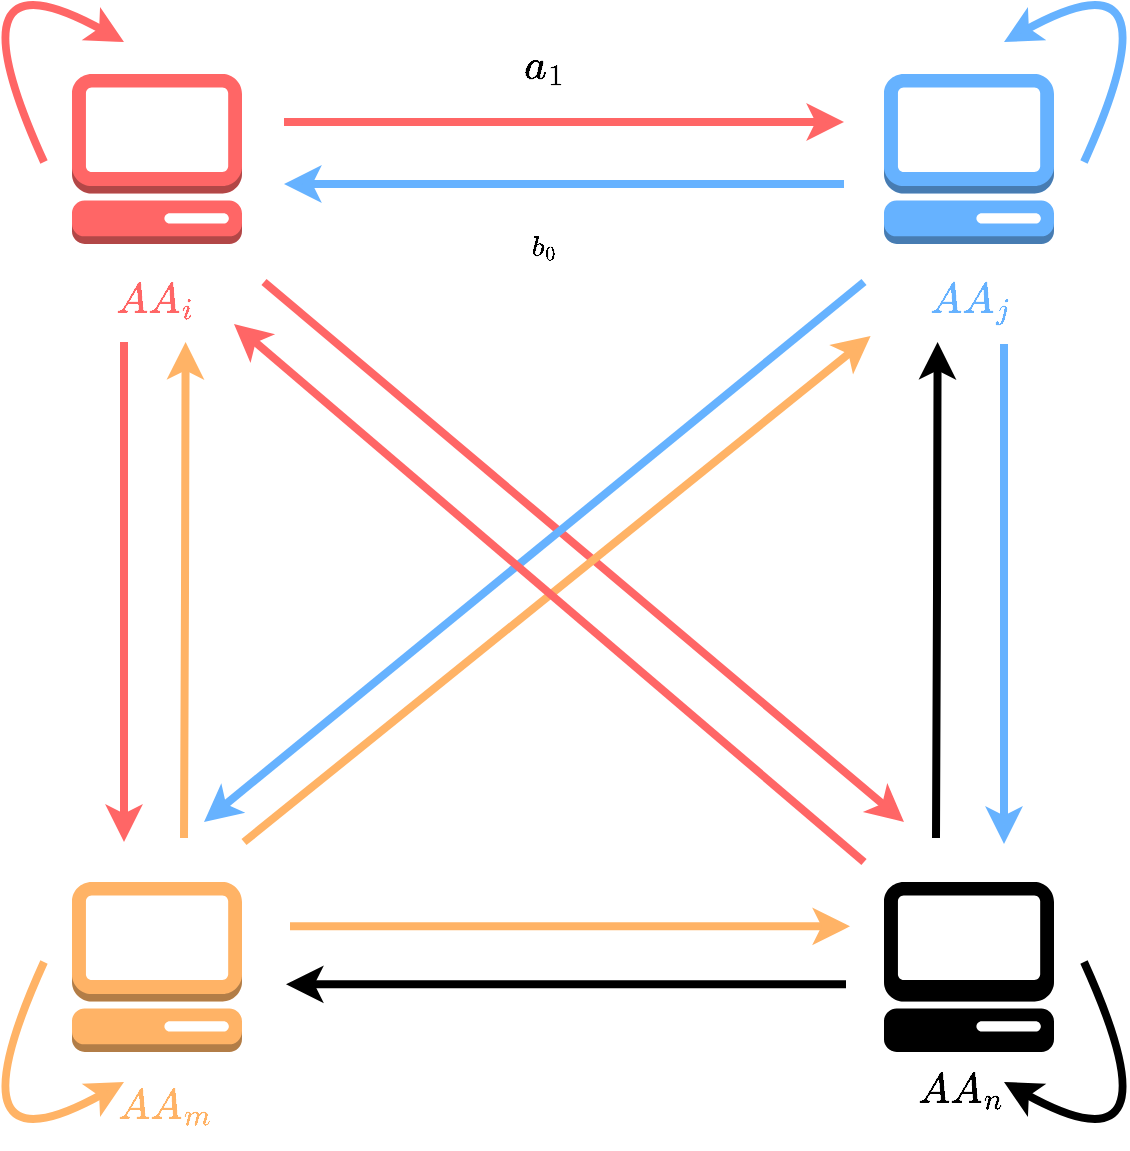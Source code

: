 <mxfile version="24.0.6" type="github">
  <diagram name="第 1 页" id="LsWW6O-D7fb_G-EvKzW0">
    <mxGraphModel dx="1434" dy="772" grid="1" gridSize="10" guides="1" tooltips="1" connect="1" arrows="1" fold="1" page="1" pageScale="1" pageWidth="827" pageHeight="1169" math="1" shadow="0">
      <root>
        <mxCell id="0" />
        <mxCell id="1" parent="0" />
        <mxCell id="9IdHVp8q6OA4bG9y2jCa-9" value="" style="outlineConnect=0;dashed=0;verticalLabelPosition=bottom;verticalAlign=top;align=center;html=1;shape=mxgraph.aws3.management_console;fillColor=#FF6666;spacing=2;strokeColor=#82b366;fontFamily=Helvetica;fontSize=18;strokeWidth=4;" parent="1" vertex="1">
          <mxGeometry x="154" y="436" width="85" height="85" as="geometry" />
        </mxCell>
        <mxCell id="9IdHVp8q6OA4bG9y2jCa-10" value="" style="outlineConnect=0;dashed=0;verticalLabelPosition=bottom;verticalAlign=top;align=center;html=1;shape=mxgraph.aws3.management_console;fillColor=#FFB366;spacing=2;strokeColor=#d79b00;fontFamily=Helvetica;fontSize=18;" parent="1" vertex="1">
          <mxGeometry x="154" y="840" width="85" height="85" as="geometry" />
        </mxCell>
        <mxCell id="9IdHVp8q6OA4bG9y2jCa-11" value="" style="outlineConnect=0;dashed=0;verticalLabelPosition=bottom;verticalAlign=top;align=center;html=1;shape=mxgraph.aws3.management_console;fillColor=#000000;spacing=2;strokeColor=#9673a6;fontFamily=Helvetica;fontSize=18;" parent="1" vertex="1">
          <mxGeometry x="560" y="840" width="85" height="85" as="geometry" />
        </mxCell>
        <mxCell id="9IdHVp8q6OA4bG9y2jCa-12" value="" style="outlineConnect=0;dashed=0;verticalLabelPosition=bottom;verticalAlign=top;align=center;html=1;shape=mxgraph.aws3.management_console;fillColor=#66B2FF;spacing=2;strokeColor=#6c8ebf;fontFamily=Helvetica;fontSize=18;strokeWidth=4;" parent="1" vertex="1">
          <mxGeometry x="560" y="436" width="85" height="85" as="geometry" />
        </mxCell>
        <mxCell id="9IdHVp8q6OA4bG9y2jCa-15" value="" style="endArrow=classic;html=1;rounded=0;strokeWidth=4;strokeColor=#FF6666;fontSize=18;" parent="1" edge="1">
          <mxGeometry width="50" height="50" relative="1" as="geometry">
            <mxPoint x="260" y="460" as="sourcePoint" />
            <mxPoint x="540" y="460" as="targetPoint" />
          </mxGeometry>
        </mxCell>
        <mxCell id="9IdHVp8q6OA4bG9y2jCa-17" value="" style="edgeStyle=orthogonalEdgeStyle;html=1;endArrow=classic;elbow=vertical;startArrow=none;endFill=1;strokeColor=#66B2FF;rounded=0;strokeWidth=4;fontSize=18;" parent="1" edge="1">
          <mxGeometry width="100" relative="1" as="geometry">
            <mxPoint x="540" y="491" as="sourcePoint" />
            <mxPoint x="260" y="491" as="targetPoint" />
          </mxGeometry>
        </mxCell>
        <mxCell id="9IdHVp8q6OA4bG9y2jCa-18" value="&lt;font style=&quot;font-size: 18px;&quot; color=&quot;#ff6666&quot;&gt;$$AA_i$$&lt;/font&gt;" style="text;html=1;align=center;verticalAlign=middle;resizable=0;points=[];autosize=1;strokeColor=none;fillColor=none;fontSize=18;strokeWidth=4;" parent="1" vertex="1">
          <mxGeometry x="145" y="530" width="100" height="40" as="geometry" />
        </mxCell>
        <mxCell id="9IdHVp8q6OA4bG9y2jCa-19" value="&lt;font style=&quot;font-size: 18px;&quot; color=&quot;#66b2ff&quot;&gt;$$AA_j$$&lt;/font&gt;" style="text;html=1;align=center;verticalAlign=middle;resizable=0;points=[];autosize=1;strokeColor=none;fillColor=none;fontSize=18;strokeWidth=4;" parent="1" vertex="1">
          <mxGeometry x="552.5" y="530" width="100" height="40" as="geometry" />
        </mxCell>
        <mxCell id="9IdHVp8q6OA4bG9y2jCa-21" value="&lt;font style=&quot;font-size: 18px;&quot;&gt;$$AA_n$$&lt;/font&gt;" style="text;html=1;align=center;verticalAlign=middle;resizable=0;points=[];autosize=1;strokeColor=none;fillColor=none;fontSize=18;fontColor=#000000;" parent="1" vertex="1">
          <mxGeometry x="542.5" y="925" width="110" height="40" as="geometry" />
        </mxCell>
        <mxCell id="9IdHVp8q6OA4bG9y2jCa-23" value="&lt;font style=&quot;font-size: 18px;&quot; color=&quot;#ffb366&quot;&gt;$$AA_m$$&lt;/font&gt;" style="text;html=1;align=center;verticalAlign=middle;resizable=0;points=[];autosize=1;strokeColor=none;fillColor=none;fontSize=18;" parent="1" vertex="1">
          <mxGeometry x="145" y="933" width="110" height="40" as="geometry" />
        </mxCell>
        <mxCell id="SiTae46YhSQeUBweOZPs-1" value="" style="endArrow=classic;html=1;rounded=0;strokeWidth=4;strokeColor=#FF6666;fontSize=18;" edge="1" parent="1">
          <mxGeometry width="50" height="50" relative="1" as="geometry">
            <mxPoint x="180" y="570" as="sourcePoint" />
            <mxPoint x="180" y="820" as="targetPoint" />
          </mxGeometry>
        </mxCell>
        <mxCell id="SiTae46YhSQeUBweOZPs-2" value="" style="endArrow=classic;html=1;rounded=0;strokeWidth=4;strokeColor=#FF6666;fontSize=18;" edge="1" parent="1">
          <mxGeometry width="50" height="50" relative="1" as="geometry">
            <mxPoint x="249.999" y="540" as="sourcePoint" />
            <mxPoint x="570" y="810" as="targetPoint" />
          </mxGeometry>
        </mxCell>
        <mxCell id="SiTae46YhSQeUBweOZPs-4" value="" style="edgeStyle=orthogonalEdgeStyle;html=1;endArrow=classic;elbow=vertical;startArrow=none;endFill=1;strokeColor=#66B2FF;rounded=0;strokeWidth=4;fontSize=18;exitX=0.675;exitY=1;exitDx=0;exitDy=0;exitPerimeter=0;" edge="1" parent="1">
          <mxGeometry width="100" relative="1" as="geometry">
            <mxPoint x="620" y="571" as="sourcePoint" />
            <mxPoint x="620" y="821" as="targetPoint" />
          </mxGeometry>
        </mxCell>
        <mxCell id="SiTae46YhSQeUBweOZPs-7" value="" style="endArrow=classic;html=1;rounded=0;strokeColor=#66B2FF;strokeWidth=4;align=center;verticalAlign=middle;fontFamily=Helvetica;fontSize=18;fontColor=default;labelBackgroundColor=default;elbow=vertical;startArrow=none;endFill=1;" edge="1" parent="1">
          <mxGeometry width="50" height="50" relative="1" as="geometry">
            <mxPoint x="550" y="540" as="sourcePoint" />
            <mxPoint x="220" y="810" as="targetPoint" />
          </mxGeometry>
        </mxCell>
        <mxCell id="SiTae46YhSQeUBweOZPs-8" value="" style="endArrow=classic;html=1;rounded=0;strokeWidth=4;strokeColor=#FFB366;fontSize=18;" edge="1" parent="1">
          <mxGeometry width="50" height="50" relative="1" as="geometry">
            <mxPoint x="263" y="862.16" as="sourcePoint" />
            <mxPoint x="543" y="862.16" as="targetPoint" />
          </mxGeometry>
        </mxCell>
        <mxCell id="SiTae46YhSQeUBweOZPs-9" value="" style="edgeStyle=orthogonalEdgeStyle;html=1;endArrow=classic;elbow=vertical;startArrow=none;endFill=1;strokeColor=#000000;rounded=0;strokeWidth=4;fontSize=18;" edge="1" parent="1">
          <mxGeometry width="100" relative="1" as="geometry">
            <mxPoint x="541" y="891.16" as="sourcePoint" />
            <mxPoint x="261" y="891.16" as="targetPoint" />
          </mxGeometry>
        </mxCell>
        <mxCell id="SiTae46YhSQeUBweOZPs-10" value="" style="edgeStyle=orthogonalEdgeStyle;html=1;endArrow=classic;elbow=vertical;startArrow=none;endFill=1;strokeColor=#000000;rounded=0;strokeWidth=4;fontSize=18;entryX=0.283;entryY=1.05;entryDx=0;entryDy=0;entryPerimeter=0;" edge="1" parent="1">
          <mxGeometry width="100" relative="1" as="geometry">
            <mxPoint x="586" y="818" as="sourcePoint" />
            <mxPoint x="586.8" y="570" as="targetPoint" />
          </mxGeometry>
        </mxCell>
        <mxCell id="SiTae46YhSQeUBweOZPs-11" value="" style="edgeStyle=orthogonalEdgeStyle;html=1;endArrow=classic;elbow=vertical;startArrow=none;endFill=1;strokeColor=#FFB366;rounded=0;strokeWidth=4;fontSize=18;entryX=0.283;entryY=1.05;entryDx=0;entryDy=0;entryPerimeter=0;" edge="1" parent="1">
          <mxGeometry width="100" relative="1" as="geometry">
            <mxPoint x="210" y="818" as="sourcePoint" />
            <mxPoint x="210.8" y="570" as="targetPoint" />
          </mxGeometry>
        </mxCell>
        <mxCell id="SiTae46YhSQeUBweOZPs-12" value="" style="endArrow=classic;html=1;rounded=0;strokeColor=#FFB366;strokeWidth=4;align=center;verticalAlign=middle;fontFamily=Helvetica;fontSize=18;fontColor=default;labelBackgroundColor=default;elbow=vertical;startArrow=none;endFill=1;entryX=0.008;entryY=0.925;entryDx=0;entryDy=0;entryPerimeter=0;" edge="1" parent="1" target="9IdHVp8q6OA4bG9y2jCa-19">
          <mxGeometry width="50" height="50" relative="1" as="geometry">
            <mxPoint x="240" y="820" as="sourcePoint" />
            <mxPoint x="450" y="650" as="targetPoint" />
          </mxGeometry>
        </mxCell>
        <mxCell id="SiTae46YhSQeUBweOZPs-13" value="" style="endArrow=classic;html=1;rounded=0;strokeWidth=4;strokeColor=#FF6666;fontSize=18;" edge="1" parent="1">
          <mxGeometry width="50" height="50" relative="1" as="geometry">
            <mxPoint x="550" y="830" as="sourcePoint" />
            <mxPoint x="235" y="561" as="targetPoint" />
          </mxGeometry>
        </mxCell>
        <mxCell id="SiTae46YhSQeUBweOZPs-26" value="" style="endArrow=classic;html=1;rounded=0;strokeWidth=4;strokeColor=#FF6666;fontSize=18;curved=1;" edge="1" parent="1">
          <mxGeometry width="50" height="50" relative="1" as="geometry">
            <mxPoint x="140" y="480" as="sourcePoint" />
            <mxPoint x="180" y="420" as="targetPoint" />
            <Array as="points">
              <mxPoint x="90" y="370" />
            </Array>
          </mxGeometry>
        </mxCell>
        <mxCell id="SiTae46YhSQeUBweOZPs-27" value="" style="endArrow=classic;html=1;rounded=0;strokeWidth=4;strokeColor=#66B2FF;fontSize=18;curved=1;" edge="1" parent="1">
          <mxGeometry width="50" height="50" relative="1" as="geometry">
            <mxPoint x="660" y="480" as="sourcePoint" />
            <mxPoint x="620" y="420" as="targetPoint" />
            <Array as="points">
              <mxPoint x="710" y="370" />
            </Array>
          </mxGeometry>
        </mxCell>
        <mxCell id="SiTae46YhSQeUBweOZPs-28" value="" style="endArrow=classic;html=1;rounded=0;strokeWidth=4;strokeColor=#FFB366;fontSize=18;curved=1;" edge="1" parent="1">
          <mxGeometry width="50" height="50" relative="1" as="geometry">
            <mxPoint x="140" y="880" as="sourcePoint" />
            <mxPoint x="180" y="940" as="targetPoint" />
            <Array as="points">
              <mxPoint x="90" y="990" />
            </Array>
          </mxGeometry>
        </mxCell>
        <mxCell id="SiTae46YhSQeUBweOZPs-29" value="" style="endArrow=classic;html=1;rounded=0;strokeWidth=4;strokeColor=#000000;fontSize=18;curved=1;" edge="1" parent="1">
          <mxGeometry width="50" height="50" relative="1" as="geometry">
            <mxPoint x="660" y="880" as="sourcePoint" />
            <mxPoint x="620" y="940" as="targetPoint" />
            <Array as="points">
              <mxPoint x="710" y="990" />
            </Array>
          </mxGeometry>
        </mxCell>
        <mxCell id="SiTae46YhSQeUBweOZPs-30" value="&lt;font style=&quot;font-size: 18px;&quot;&gt;$$a_1$$&lt;/font&gt;" style="text;html=1;align=center;verticalAlign=middle;resizable=0;points=[];autosize=1;strokeColor=none;fillColor=none;" vertex="1" parent="1">
          <mxGeometry x="345" y="413" width="90" height="40" as="geometry" />
        </mxCell>
        <mxCell id="SiTae46YhSQeUBweOZPs-31" value="$$b_0$$" style="text;html=1;align=center;verticalAlign=middle;resizable=0;points=[];autosize=1;strokeColor=none;fillColor=none;" vertex="1" parent="1">
          <mxGeometry x="355" y="508" width="70" height="30" as="geometry" />
        </mxCell>
      </root>
    </mxGraphModel>
  </diagram>
</mxfile>
